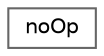 digraph "Graphical Class Hierarchy"
{
 // LATEX_PDF_SIZE
  bgcolor="transparent";
  edge [fontname=Helvetica,fontsize=10,labelfontname=Helvetica,labelfontsize=10];
  node [fontname=Helvetica,fontsize=10,shape=box,height=0.2,width=0.4];
  rankdir="LR";
  Node0 [id="Node000000",label="noOp",height=0.2,width=0.4,color="grey40", fillcolor="white", style="filled",URL="$structFoam_1_1noOp.html",tooltip=" "];
}
